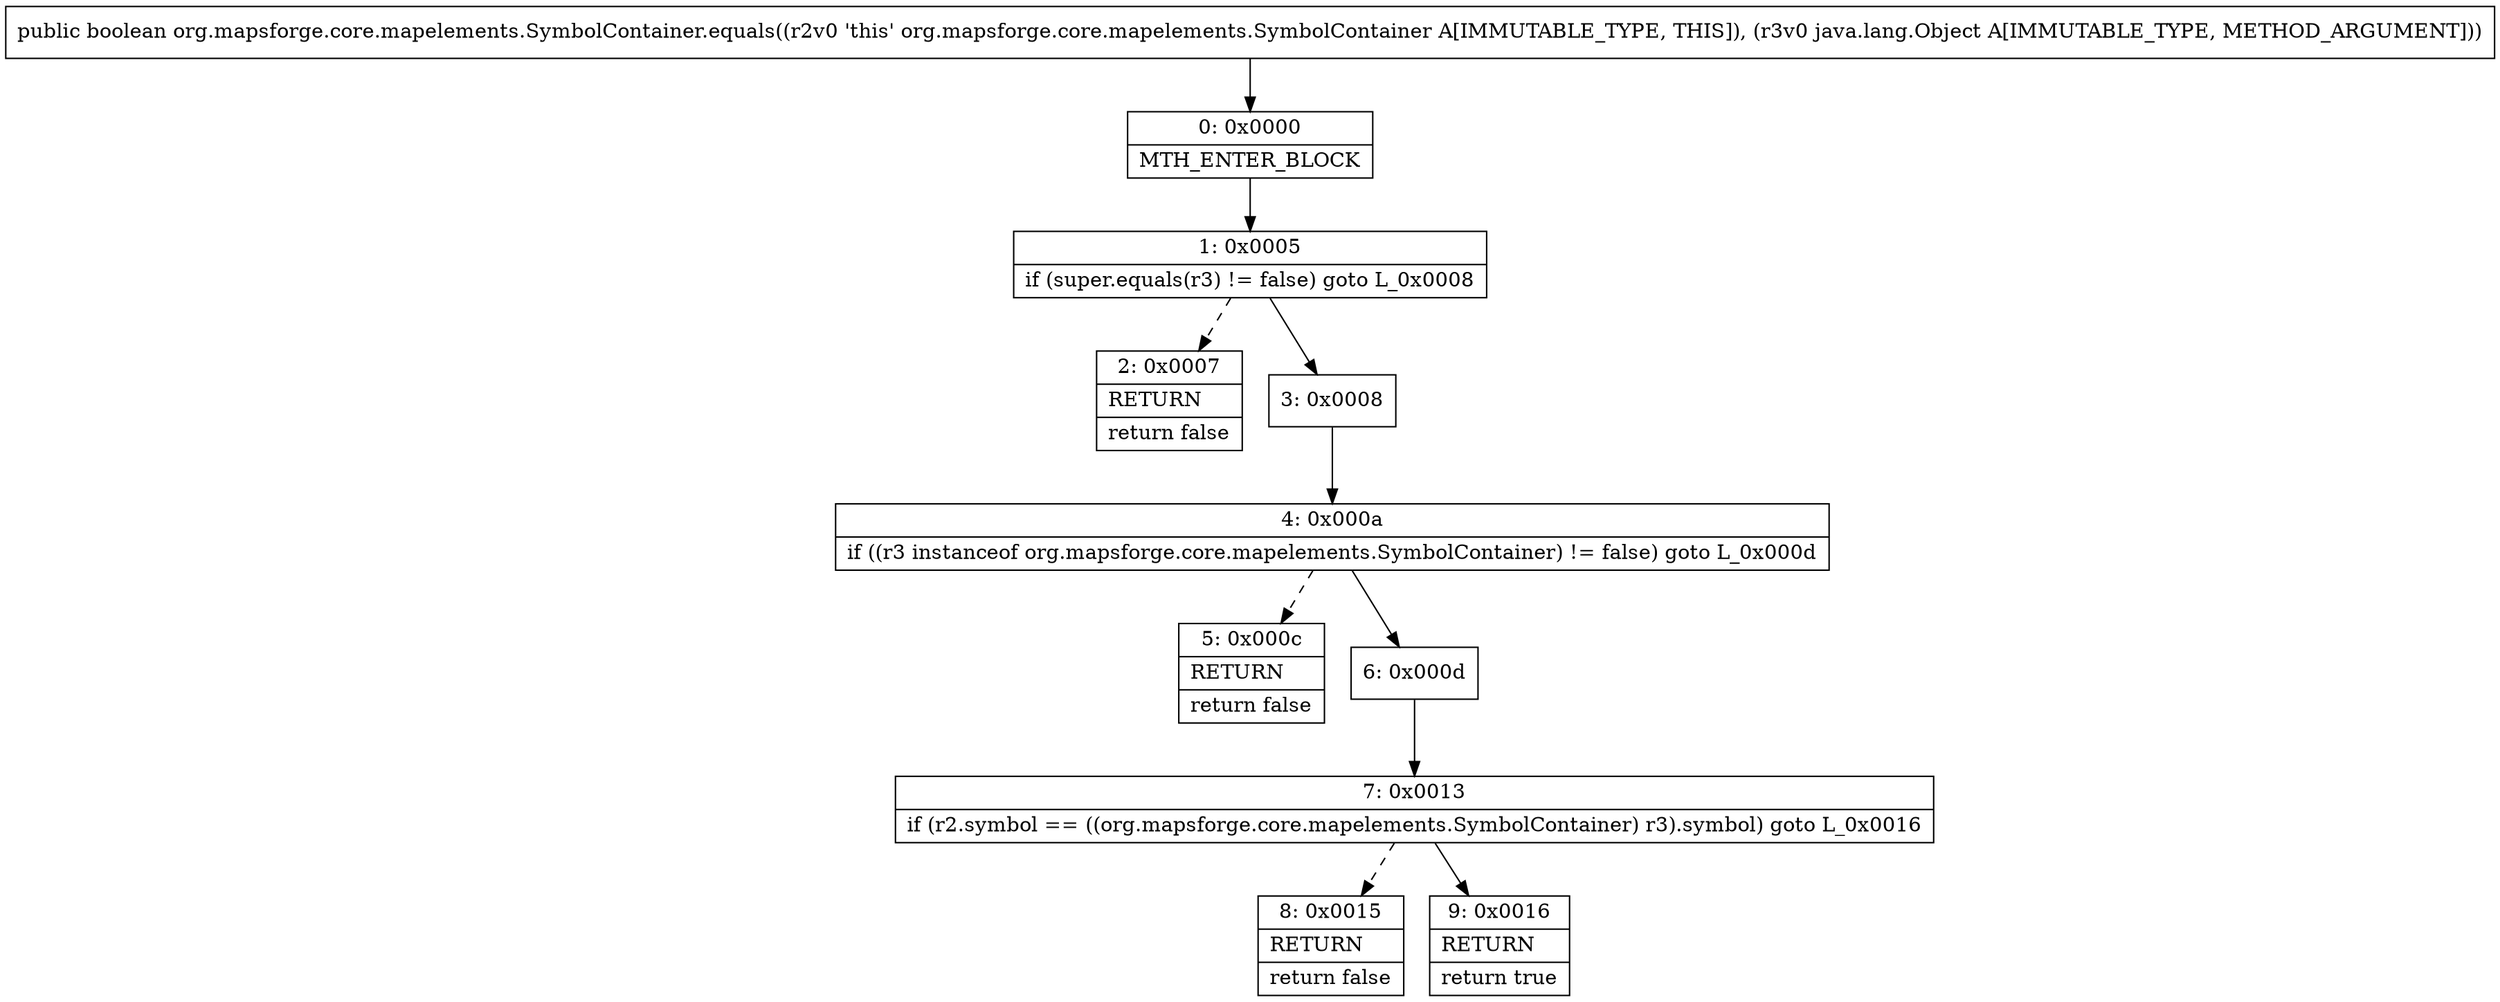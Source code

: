 digraph "CFG fororg.mapsforge.core.mapelements.SymbolContainer.equals(Ljava\/lang\/Object;)Z" {
Node_0 [shape=record,label="{0\:\ 0x0000|MTH_ENTER_BLOCK\l}"];
Node_1 [shape=record,label="{1\:\ 0x0005|if (super.equals(r3) != false) goto L_0x0008\l}"];
Node_2 [shape=record,label="{2\:\ 0x0007|RETURN\l|return false\l}"];
Node_3 [shape=record,label="{3\:\ 0x0008}"];
Node_4 [shape=record,label="{4\:\ 0x000a|if ((r3 instanceof org.mapsforge.core.mapelements.SymbolContainer) != false) goto L_0x000d\l}"];
Node_5 [shape=record,label="{5\:\ 0x000c|RETURN\l|return false\l}"];
Node_6 [shape=record,label="{6\:\ 0x000d}"];
Node_7 [shape=record,label="{7\:\ 0x0013|if (r2.symbol == ((org.mapsforge.core.mapelements.SymbolContainer) r3).symbol) goto L_0x0016\l}"];
Node_8 [shape=record,label="{8\:\ 0x0015|RETURN\l|return false\l}"];
Node_9 [shape=record,label="{9\:\ 0x0016|RETURN\l|return true\l}"];
MethodNode[shape=record,label="{public boolean org.mapsforge.core.mapelements.SymbolContainer.equals((r2v0 'this' org.mapsforge.core.mapelements.SymbolContainer A[IMMUTABLE_TYPE, THIS]), (r3v0 java.lang.Object A[IMMUTABLE_TYPE, METHOD_ARGUMENT])) }"];
MethodNode -> Node_0;
Node_0 -> Node_1;
Node_1 -> Node_2[style=dashed];
Node_1 -> Node_3;
Node_3 -> Node_4;
Node_4 -> Node_5[style=dashed];
Node_4 -> Node_6;
Node_6 -> Node_7;
Node_7 -> Node_8[style=dashed];
Node_7 -> Node_9;
}

